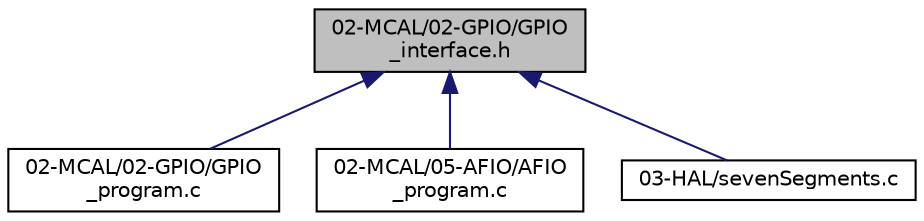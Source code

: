 digraph "02-MCAL/02-GPIO/GPIO_interface.h"
{
 // LATEX_PDF_SIZE
  edge [fontname="Helvetica",fontsize="10",labelfontname="Helvetica",labelfontsize="10"];
  node [fontname="Helvetica",fontsize="10",shape=record];
  Node1 [label="02-MCAL/02-GPIO/GPIO\l_interface.h",height=0.2,width=0.4,color="black", fillcolor="grey75", style="filled", fontcolor="black",tooltip="This file contains the function headers and the macros for the GPIO Driver that the User can see and ..."];
  Node1 -> Node2 [dir="back",color="midnightblue",fontsize="10",style="solid",fontname="Helvetica"];
  Node2 [label="02-MCAL/02-GPIO/GPIO\l_program.c",height=0.2,width=0.4,color="black", fillcolor="white", style="filled",URL="$_g_p_i_o__program_8c.html",tooltip="This File contains the source code of the GPIO Driver Functions for Target stm32f10x."];
  Node1 -> Node3 [dir="back",color="midnightblue",fontsize="10",style="solid",fontname="Helvetica"];
  Node3 [label="02-MCAL/05-AFIO/AFIO\l_program.c",height=0.2,width=0.4,color="black", fillcolor="white", style="filled",URL="$_a_f_i_o__program_8c.html",tooltip="This File contains the source code of the AFIO Driver Functions for Target stm32f10x."];
  Node1 -> Node4 [dir="back",color="midnightblue",fontsize="10",style="solid",fontname="Helvetica"];
  Node4 [label="03-HAL/sevenSegments.c",height=0.2,width=0.4,color="black", fillcolor="white", style="filled",URL="$seven_segments_8c.html",tooltip=" "];
}

